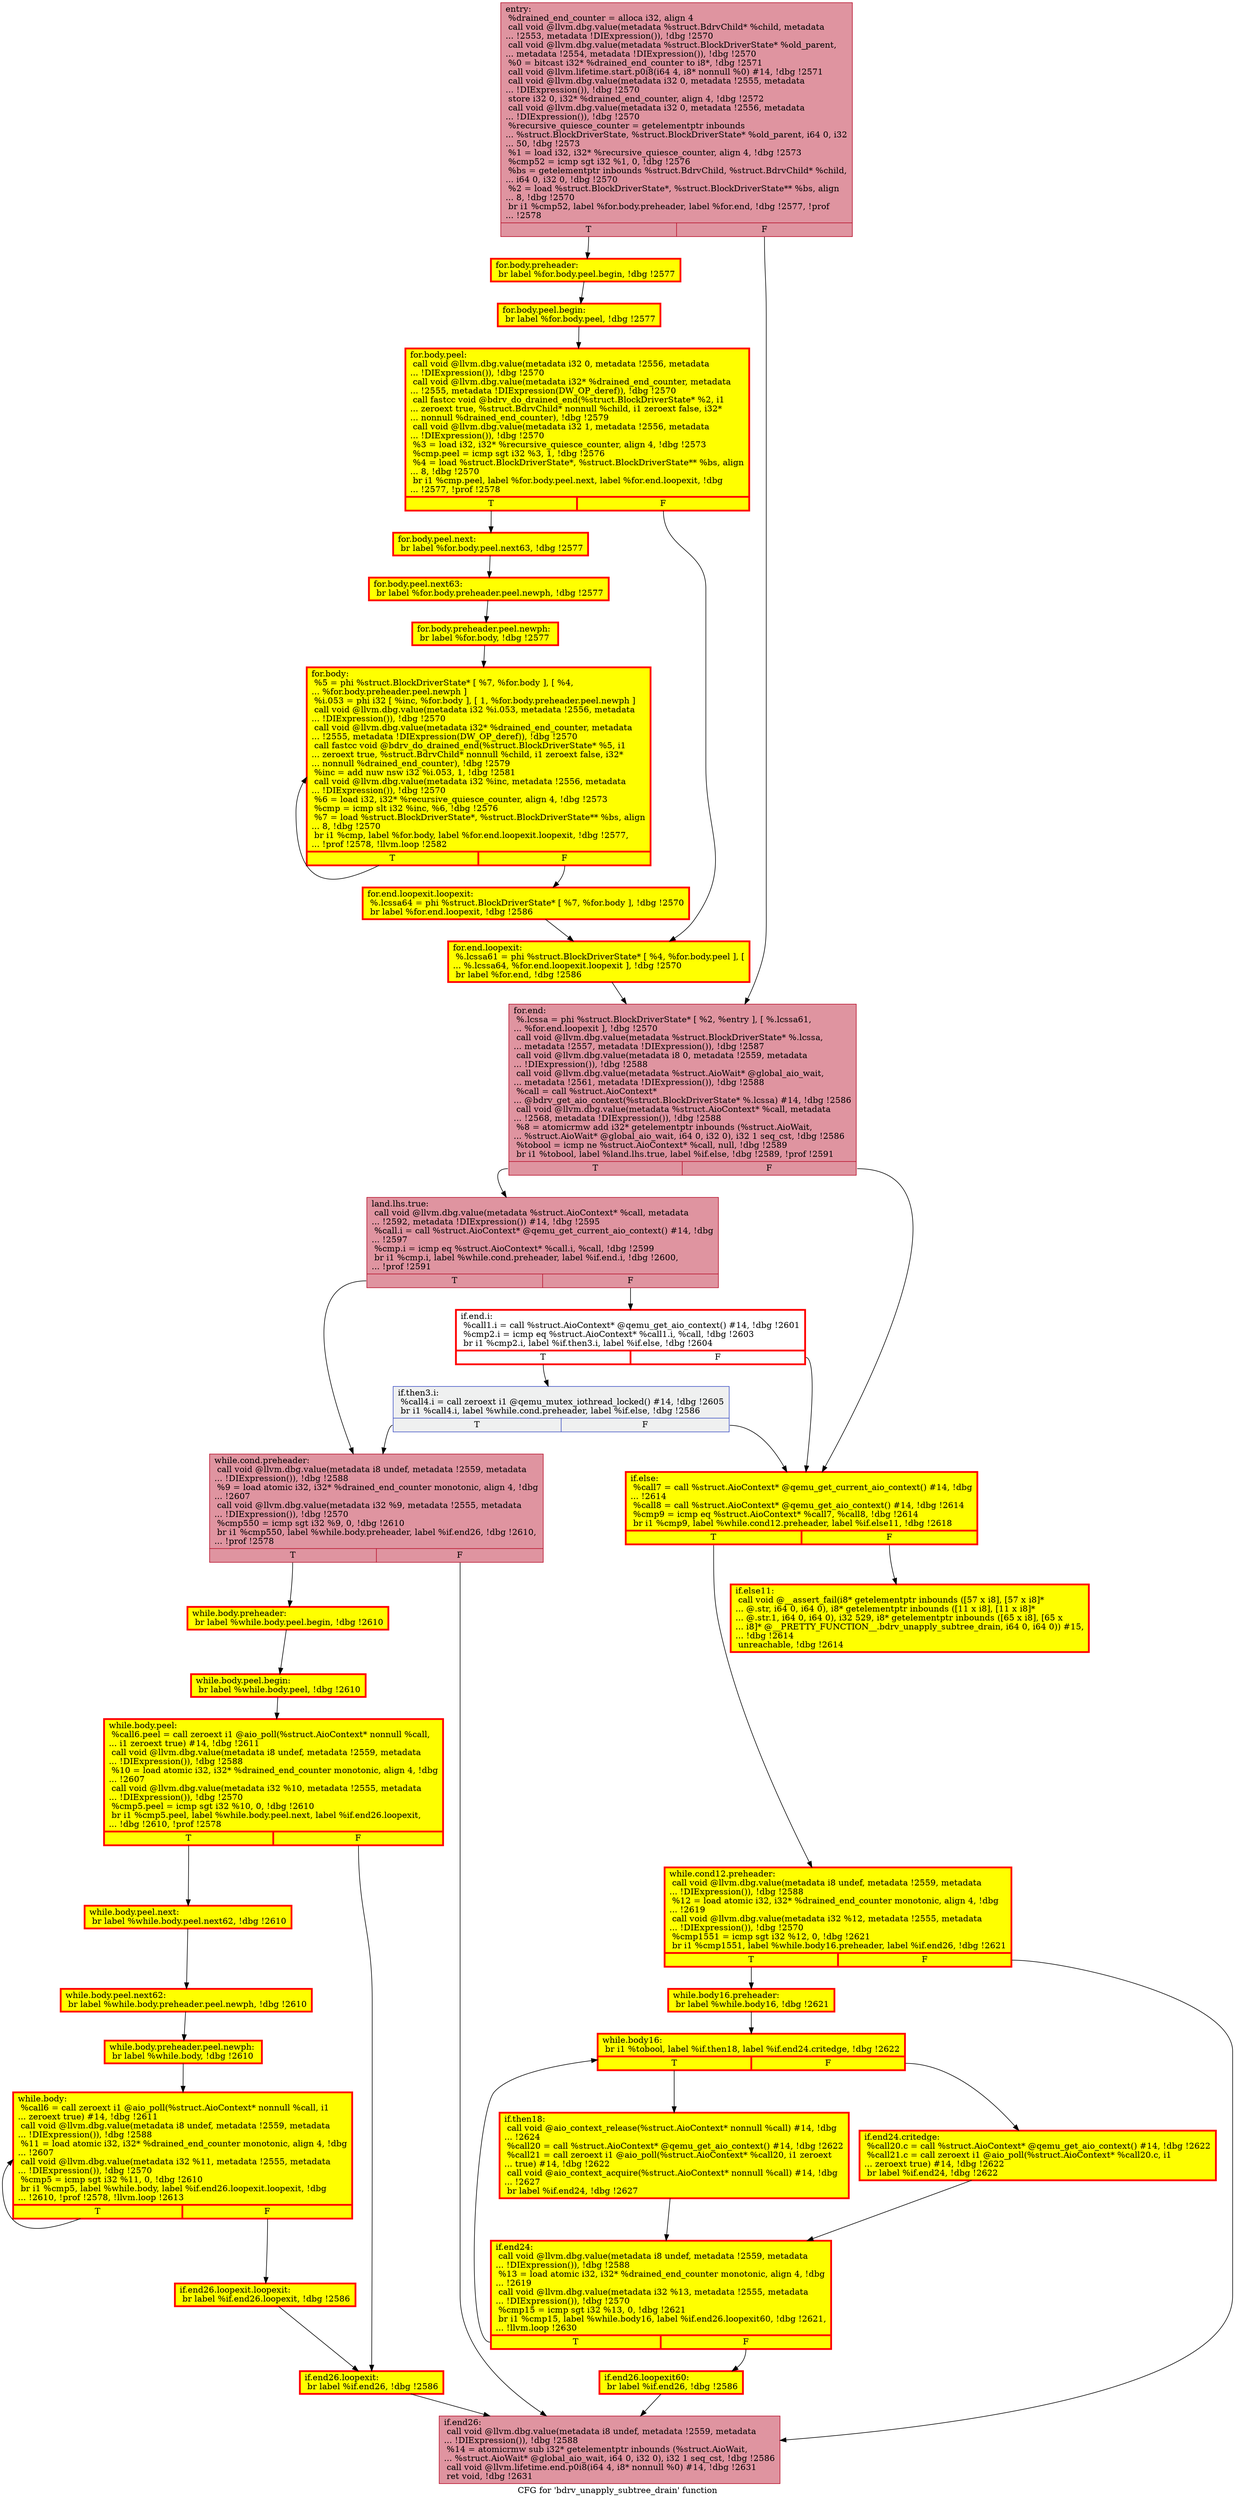 digraph "CFG for 'bdrv_unapply_subtree_drain' function" {
	label="CFG for 'bdrv_unapply_subtree_drain' function";

	Node0x55cda42f3ce0 [shape=record,color="#b70d28ff", style=filled, fillcolor="#b70d2870",label="{entry:\l  %drained_end_counter = alloca i32, align 4\l  call void @llvm.dbg.value(metadata %struct.BdrvChild* %child, metadata\l... !2553, metadata !DIExpression()), !dbg !2570\l  call void @llvm.dbg.value(metadata %struct.BlockDriverState* %old_parent,\l... metadata !2554, metadata !DIExpression()), !dbg !2570\l  %0 = bitcast i32* %drained_end_counter to i8*, !dbg !2571\l  call void @llvm.lifetime.start.p0i8(i64 4, i8* nonnull %0) #14, !dbg !2571\l  call void @llvm.dbg.value(metadata i32 0, metadata !2555, metadata\l... !DIExpression()), !dbg !2570\l  store i32 0, i32* %drained_end_counter, align 4, !dbg !2572\l  call void @llvm.dbg.value(metadata i32 0, metadata !2556, metadata\l... !DIExpression()), !dbg !2570\l  %recursive_quiesce_counter = getelementptr inbounds\l... %struct.BlockDriverState, %struct.BlockDriverState* %old_parent, i64 0, i32\l... 50, !dbg !2573\l  %1 = load i32, i32* %recursive_quiesce_counter, align 4, !dbg !2573\l  %cmp52 = icmp sgt i32 %1, 0, !dbg !2576\l  %bs = getelementptr inbounds %struct.BdrvChild, %struct.BdrvChild* %child,\l... i64 0, i32 0, !dbg !2570\l  %2 = load %struct.BlockDriverState*, %struct.BlockDriverState** %bs, align\l... 8, !dbg !2570\l  br i1 %cmp52, label %for.body.preheader, label %for.end, !dbg !2577, !prof\l... !2578\l|{<s0>T|<s1>F}}"];
	Node0x55cda42f3ce0:s0 -> Node0x55cda42f4070;
	Node0x55cda42f3ce0:s1 -> Node0x55cda42b2f70;
	Node0x55cda42f4070 [shape=record,penwidth=3.0, style="filled", color="red", fillcolor="yellow",label="{for.body.preheader:                               \l  br label %for.body.peel.begin, !dbg !2577\l}"];
	Node0x55cda42f4070 -> Node0x55cda42dcbd0;
	Node0x55cda42dcbd0 [shape=record,penwidth=3.0, style="filled", color="red", fillcolor="yellow",label="{for.body.peel.begin:                              \l  br label %for.body.peel, !dbg !2577\l}"];
	Node0x55cda42dcbd0 -> Node0x55cda42a0180;
	Node0x55cda42a0180 [shape=record,penwidth=3.0, style="filled", color="red", fillcolor="yellow",label="{for.body.peel:                                    \l  call void @llvm.dbg.value(metadata i32 0, metadata !2556, metadata\l... !DIExpression()), !dbg !2570\l  call void @llvm.dbg.value(metadata i32* %drained_end_counter, metadata\l... !2555, metadata !DIExpression(DW_OP_deref)), !dbg !2570\l  call fastcc void @bdrv_do_drained_end(%struct.BlockDriverState* %2, i1\l... zeroext true, %struct.BdrvChild* nonnull %child, i1 zeroext false, i32*\l... nonnull %drained_end_counter), !dbg !2579\l  call void @llvm.dbg.value(metadata i32 1, metadata !2556, metadata\l... !DIExpression()), !dbg !2570\l  %3 = load i32, i32* %recursive_quiesce_counter, align 4, !dbg !2573\l  %cmp.peel = icmp sgt i32 %3, 1, !dbg !2576\l  %4 = load %struct.BlockDriverState*, %struct.BlockDriverState** %bs, align\l... 8, !dbg !2570\l  br i1 %cmp.peel, label %for.body.peel.next, label %for.end.loopexit, !dbg\l... !2577, !prof !2578\l|{<s0>T|<s1>F}}"];
	Node0x55cda42a0180:s0 -> Node0x55cda42dccc0;
	Node0x55cda42a0180:s1 -> Node0x55cda4617fe0;
	Node0x55cda42dccc0 [shape=record,penwidth=3.0, style="filled", color="red", fillcolor="yellow",label="{for.body.peel.next:                               \l  br label %for.body.peel.next63, !dbg !2577\l}"];
	Node0x55cda42dccc0 -> Node0x55cda42a0250;
	Node0x55cda42a0250 [shape=record,penwidth=3.0, style="filled", color="red", fillcolor="yellow",label="{for.body.peel.next63:                             \l  br label %for.body.preheader.peel.newph, !dbg !2577\l}"];
	Node0x55cda42a0250 -> Node0x55cda42a00c0;
	Node0x55cda42a00c0 [shape=record,penwidth=3.0, style="filled", color="red", fillcolor="yellow",label="{for.body.preheader.peel.newph:                    \l  br label %for.body, !dbg !2577\l}"];
	Node0x55cda42a00c0 -> Node0x55cda42b3250;
	Node0x55cda42b3250 [shape=record,penwidth=3.0, style="filled", color="red", fillcolor="yellow",label="{for.body:                                         \l  %5 = phi %struct.BlockDriverState* [ %7, %for.body ], [ %4,\l... %for.body.preheader.peel.newph ]\l  %i.053 = phi i32 [ %inc, %for.body ], [ 1, %for.body.preheader.peel.newph ]\l  call void @llvm.dbg.value(metadata i32 %i.053, metadata !2556, metadata\l... !DIExpression()), !dbg !2570\l  call void @llvm.dbg.value(metadata i32* %drained_end_counter, metadata\l... !2555, metadata !DIExpression(DW_OP_deref)), !dbg !2570\l  call fastcc void @bdrv_do_drained_end(%struct.BlockDriverState* %5, i1\l... zeroext true, %struct.BdrvChild* nonnull %child, i1 zeroext false, i32*\l... nonnull %drained_end_counter), !dbg !2579\l  %inc = add nuw nsw i32 %i.053, 1, !dbg !2581\l  call void @llvm.dbg.value(metadata i32 %inc, metadata !2556, metadata\l... !DIExpression()), !dbg !2570\l  %6 = load i32, i32* %recursive_quiesce_counter, align 4, !dbg !2573\l  %cmp = icmp slt i32 %inc, %6, !dbg !2576\l  %7 = load %struct.BlockDriverState*, %struct.BlockDriverState** %bs, align\l... 8, !dbg !2570\l  br i1 %cmp, label %for.body, label %for.end.loopexit.loopexit, !dbg !2577,\l... !prof !2578, !llvm.loop !2582\l|{<s0>T|<s1>F}}"];
	Node0x55cda42b3250:s0 -> Node0x55cda42b3250;
	Node0x55cda42b3250:s1 -> Node0x55cda463c050;
	Node0x55cda463c050 [shape=record,penwidth=3.0, style="filled", color="red", fillcolor="yellow",label="{for.end.loopexit.loopexit:                        \l  %.lcssa64 = phi %struct.BlockDriverState* [ %7, %for.body ], !dbg !2570\l  br label %for.end.loopexit, !dbg !2586\l}"];
	Node0x55cda463c050 -> Node0x55cda4617fe0;
	Node0x55cda4617fe0 [shape=record,penwidth=3.0, style="filled", color="red", fillcolor="yellow",label="{for.end.loopexit:                                 \l  %.lcssa61 = phi %struct.BlockDriverState* [ %4, %for.body.peel ], [\l... %.lcssa64, %for.end.loopexit.loopexit ], !dbg !2570\l  br label %for.end, !dbg !2586\l}"];
	Node0x55cda4617fe0 -> Node0x55cda42b2f70;
	Node0x55cda42b2f70 [shape=record,color="#b70d28ff", style=filled, fillcolor="#b70d2870",label="{for.end:                                          \l  %.lcssa = phi %struct.BlockDriverState* [ %2, %entry ], [ %.lcssa61,\l... %for.end.loopexit ], !dbg !2570\l  call void @llvm.dbg.value(metadata %struct.BlockDriverState* %.lcssa,\l... metadata !2557, metadata !DIExpression()), !dbg !2587\l  call void @llvm.dbg.value(metadata i8 0, metadata !2559, metadata\l... !DIExpression()), !dbg !2588\l  call void @llvm.dbg.value(metadata %struct.AioWait* @global_aio_wait,\l... metadata !2561, metadata !DIExpression()), !dbg !2588\l  %call = call %struct.AioContext*\l... @bdrv_get_aio_context(%struct.BlockDriverState* %.lcssa) #14, !dbg !2586\l  call void @llvm.dbg.value(metadata %struct.AioContext* %call, metadata\l... !2568, metadata !DIExpression()), !dbg !2588\l  %8 = atomicrmw add i32* getelementptr inbounds (%struct.AioWait,\l... %struct.AioWait* @global_aio_wait, i64 0, i32 0), i32 1 seq_cst, !dbg !2586\l  %tobool = icmp ne %struct.AioContext* %call, null, !dbg !2589\l  br i1 %tobool, label %land.lhs.true, label %if.else, !dbg !2589, !prof !2591\l|{<s0>T|<s1>F}}"];
	Node0x55cda42b2f70:s0 -> Node0x55cda42fc2f0;
	Node0x55cda42b2f70:s1 -> Node0x55cda42fc280;
	Node0x55cda42fc2f0 [shape=record,color="#b70d28ff", style=filled, fillcolor="#b70d2870",label="{land.lhs.true:                                    \l  call void @llvm.dbg.value(metadata %struct.AioContext* %call, metadata\l... !2592, metadata !DIExpression()) #14, !dbg !2595\l  %call.i = call %struct.AioContext* @qemu_get_current_aio_context() #14, !dbg\l... !2597\l  %cmp.i = icmp eq %struct.AioContext* %call.i, %call, !dbg !2599\l  br i1 %cmp.i, label %while.cond.preheader, label %if.end.i, !dbg !2600,\l... !prof !2591\l|{<s0>T|<s1>F}}"];
	Node0x55cda42fc2f0:s0 -> Node0x55cda428b580;
	Node0x55cda42fc2f0:s1 -> Node0x55cda4539030;
	Node0x55cda4539030 [shape=record,penwidth=3.0, color="red",label="{if.end.i:                                         \l  %call1.i = call %struct.AioContext* @qemu_get_aio_context() #14, !dbg !2601\l  %cmp2.i = icmp eq %struct.AioContext* %call1.i, %call, !dbg !2603\l  br i1 %cmp2.i, label %if.then3.i, label %if.else, !dbg !2604\l|{<s0>T|<s1>F}}"];
	Node0x55cda4539030:s0 -> Node0x55cda44af120;
	Node0x55cda4539030:s1 -> Node0x55cda42fc280;
	Node0x55cda44af120 [shape=record,color="#3d50c3ff", style=filled, fillcolor="#dbdcde70",label="{if.then3.i:                                       \l  %call4.i = call zeroext i1 @qemu_mutex_iothread_locked() #14, !dbg !2605\l  br i1 %call4.i, label %while.cond.preheader, label %if.else, !dbg !2586\l|{<s0>T|<s1>F}}"];
	Node0x55cda44af120:s0 -> Node0x55cda428b580;
	Node0x55cda44af120:s1 -> Node0x55cda42fc280;
	Node0x55cda428b580 [shape=record,color="#b70d28ff", style=filled, fillcolor="#b70d2870",label="{while.cond.preheader:                             \l  call void @llvm.dbg.value(metadata i8 undef, metadata !2559, metadata\l... !DIExpression()), !dbg !2588\l  %9 = load atomic i32, i32* %drained_end_counter monotonic, align 4, !dbg\l... !2607\l  call void @llvm.dbg.value(metadata i32 %9, metadata !2555, metadata\l... !DIExpression()), !dbg !2570\l  %cmp550 = icmp sgt i32 %9, 0, !dbg !2610\l  br i1 %cmp550, label %while.body.preheader, label %if.end26, !dbg !2610,\l... !prof !2578\l|{<s0>T|<s1>F}}"];
	Node0x55cda428b580:s0 -> Node0x55cda46a53d0;
	Node0x55cda428b580:s1 -> Node0x55cda42fc210;
	Node0x55cda46a53d0 [shape=record,penwidth=3.0, style="filled", color="red", fillcolor="yellow",label="{while.body.preheader:                             \l  br label %while.body.peel.begin, !dbg !2610\l}"];
	Node0x55cda46a53d0 -> Node0x55cda448d1c0;
	Node0x55cda448d1c0 [shape=record,penwidth=3.0, style="filled", color="red", fillcolor="yellow",label="{while.body.peel.begin:                            \l  br label %while.body.peel, !dbg !2610\l}"];
	Node0x55cda448d1c0 -> Node0x55cda4727490;
	Node0x55cda4727490 [shape=record,penwidth=3.0, style="filled", color="red", fillcolor="yellow",label="{while.body.peel:                                  \l  %call6.peel = call zeroext i1 @aio_poll(%struct.AioContext* nonnull %call,\l... i1 zeroext true) #14, !dbg !2611\l  call void @llvm.dbg.value(metadata i8 undef, metadata !2559, metadata\l... !DIExpression()), !dbg !2588\l  %10 = load atomic i32, i32* %drained_end_counter monotonic, align 4, !dbg\l... !2607\l  call void @llvm.dbg.value(metadata i32 %10, metadata !2555, metadata\l... !DIExpression()), !dbg !2570\l  %cmp5.peel = icmp sgt i32 %10, 0, !dbg !2610\l  br i1 %cmp5.peel, label %while.body.peel.next, label %if.end26.loopexit,\l... !dbg !2610, !prof !2578\l|{<s0>T|<s1>F}}"];
	Node0x55cda4727490:s0 -> Node0x55cda4607310;
	Node0x55cda4727490:s1 -> Node0x55cda44ba5d0;
	Node0x55cda4607310 [shape=record,penwidth=3.0, style="filled", color="red", fillcolor="yellow",label="{while.body.peel.next:                             \l  br label %while.body.peel.next62, !dbg !2610\l}"];
	Node0x55cda4607310 -> Node0x55cda4666670;
	Node0x55cda4666670 [shape=record,penwidth=3.0, style="filled", color="red", fillcolor="yellow",label="{while.body.peel.next62:                           \l  br label %while.body.preheader.peel.newph, !dbg !2610\l}"];
	Node0x55cda4666670 -> Node0x55cda46cefc0;
	Node0x55cda46cefc0 [shape=record,penwidth=3.0, style="filled", color="red", fillcolor="yellow",label="{while.body.preheader.peel.newph:                  \l  br label %while.body, !dbg !2610\l}"];
	Node0x55cda46cefc0 -> Node0x55cda42fcf10;
	Node0x55cda42fcf10 [shape=record,penwidth=3.0, style="filled", color="red", fillcolor="yellow",label="{while.body:                                       \l  %call6 = call zeroext i1 @aio_poll(%struct.AioContext* nonnull %call, i1\l... zeroext true) #14, !dbg !2611\l  call void @llvm.dbg.value(metadata i8 undef, metadata !2559, metadata\l... !DIExpression()), !dbg !2588\l  %11 = load atomic i32, i32* %drained_end_counter monotonic, align 4, !dbg\l... !2607\l  call void @llvm.dbg.value(metadata i32 %11, metadata !2555, metadata\l... !DIExpression()), !dbg !2570\l  %cmp5 = icmp sgt i32 %11, 0, !dbg !2610\l  br i1 %cmp5, label %while.body, label %if.end26.loopexit.loopexit, !dbg\l... !2610, !prof !2578, !llvm.loop !2613\l|{<s0>T|<s1>F}}"];
	Node0x55cda42fcf10:s0 -> Node0x55cda42fcf10;
	Node0x55cda42fcf10:s1 -> Node0x55cda42dcdc0;
	Node0x55cda42fc280 [shape=record,penwidth=3.0, style="filled", color="red", fillcolor="yellow",label="{if.else:                                          \l  %call7 = call %struct.AioContext* @qemu_get_current_aio_context() #14, !dbg\l... !2614\l  %call8 = call %struct.AioContext* @qemu_get_aio_context() #14, !dbg !2614\l  %cmp9 = icmp eq %struct.AioContext* %call7, %call8, !dbg !2614\l  br i1 %cmp9, label %while.cond12.preheader, label %if.else11, !dbg !2618\l|{<s0>T|<s1>F}}"];
	Node0x55cda42fc280:s0 -> Node0x55cda42f2d80;
	Node0x55cda42fc280:s1 -> Node0x55cda42fd5b0;
	Node0x55cda42f2d80 [shape=record,penwidth=3.0, style="filled", color="red", fillcolor="yellow",label="{while.cond12.preheader:                           \l  call void @llvm.dbg.value(metadata i8 undef, metadata !2559, metadata\l... !DIExpression()), !dbg !2588\l  %12 = load atomic i32, i32* %drained_end_counter monotonic, align 4, !dbg\l... !2619\l  call void @llvm.dbg.value(metadata i32 %12, metadata !2555, metadata\l... !DIExpression()), !dbg !2570\l  %cmp1551 = icmp sgt i32 %12, 0, !dbg !2621\l  br i1 %cmp1551, label %while.body16.preheader, label %if.end26, !dbg !2621\l|{<s0>T|<s1>F}}"];
	Node0x55cda42f2d80:s0 -> Node0x55cda448d080;
	Node0x55cda42f2d80:s1 -> Node0x55cda42fc210;
	Node0x55cda448d080 [shape=record,penwidth=3.0, style="filled", color="red", fillcolor="yellow",label="{while.body16.preheader:                           \l  br label %while.body16, !dbg !2621\l}"];
	Node0x55cda448d080 -> Node0x55cda42fbcb0;
	Node0x55cda42fd5b0 [shape=record,penwidth=3.0, style="filled", color="red", fillcolor="yellow",label="{if.else11:                                        \l  call void @__assert_fail(i8* getelementptr inbounds ([57 x i8], [57 x i8]*\l... @.str, i64 0, i64 0), i8* getelementptr inbounds ([11 x i8], [11 x i8]*\l... @.str.1, i64 0, i64 0), i32 529, i8* getelementptr inbounds ([65 x i8], [65 x\l... i8]* @__PRETTY_FUNCTION__.bdrv_unapply_subtree_drain, i64 0, i64 0)) #15,\l... !dbg !2614\l  unreachable, !dbg !2614\l}"];
	Node0x55cda42fbcb0 [shape=record,penwidth=3.0, style="filled", color="red", fillcolor="yellow",label="{while.body16:                                     \l  br i1 %tobool, label %if.then18, label %if.end24.critedge, !dbg !2622\l|{<s0>T|<s1>F}}"];
	Node0x55cda42fbcb0:s0 -> Node0x55cda42fbe90;
	Node0x55cda42fbcb0:s1 -> Node0x55cda428cac0;
	Node0x55cda42fbe90 [shape=record,penwidth=3.0, style="filled", color="red", fillcolor="yellow",label="{if.then18:                                        \l  call void @aio_context_release(%struct.AioContext* nonnull %call) #14, !dbg\l... !2624\l  %call20 = call %struct.AioContext* @qemu_get_aio_context() #14, !dbg !2622\l  %call21 = call zeroext i1 @aio_poll(%struct.AioContext* %call20, i1 zeroext\l... true) #14, !dbg !2622\l  call void @aio_context_acquire(%struct.AioContext* nonnull %call) #14, !dbg\l... !2627\l  br label %if.end24, !dbg !2627\l}"];
	Node0x55cda42fbe90 -> Node0x55cda42ff0a0;
	Node0x55cda428cac0 [shape=record,penwidth=3.0, style="filled", color="red", fillcolor="yellow",label="{if.end24.critedge:                                \l  %call20.c = call %struct.AioContext* @qemu_get_aio_context() #14, !dbg !2622\l  %call21.c = call zeroext i1 @aio_poll(%struct.AioContext* %call20.c, i1\l... zeroext true) #14, !dbg !2622\l  br label %if.end24, !dbg !2622\l}"];
	Node0x55cda428cac0 -> Node0x55cda42ff0a0;
	Node0x55cda42ff0a0 [shape=record,penwidth=3.0, style="filled", color="red", fillcolor="yellow",label="{if.end24:                                         \l  call void @llvm.dbg.value(metadata i8 undef, metadata !2559, metadata\l... !DIExpression()), !dbg !2588\l  %13 = load atomic i32, i32* %drained_end_counter monotonic, align 4, !dbg\l... !2619\l  call void @llvm.dbg.value(metadata i32 %13, metadata !2555, metadata\l... !DIExpression()), !dbg !2570\l  %cmp15 = icmp sgt i32 %13, 0, !dbg !2621\l  br i1 %cmp15, label %while.body16, label %if.end26.loopexit60, !dbg !2621,\l... !llvm.loop !2630\l|{<s0>T|<s1>F}}"];
	Node0x55cda42ff0a0:s0 -> Node0x55cda42fbcb0;
	Node0x55cda42ff0a0:s1 -> Node0x55cda42f4020;
	Node0x55cda42dcdc0 [shape=record,penwidth=3.0, style="filled", color="red", fillcolor="yellow",label="{if.end26.loopexit.loopexit:                       \l  br label %if.end26.loopexit, !dbg !2586\l}"];
	Node0x55cda42dcdc0 -> Node0x55cda44ba5d0;
	Node0x55cda44ba5d0 [shape=record,penwidth=3.0, style="filled", color="red", fillcolor="yellow",label="{if.end26.loopexit:                                \l  br label %if.end26, !dbg !2586\l}"];
	Node0x55cda44ba5d0 -> Node0x55cda42fc210;
	Node0x55cda42f4020 [shape=record,penwidth=3.0, style="filled", color="red", fillcolor="yellow",label="{if.end26.loopexit60:                              \l  br label %if.end26, !dbg !2586\l}"];
	Node0x55cda42f4020 -> Node0x55cda42fc210;
	Node0x55cda42fc210 [shape=record,color="#b70d28ff", style=filled, fillcolor="#b70d2870",label="{if.end26:                                         \l  call void @llvm.dbg.value(metadata i8 undef, metadata !2559, metadata\l... !DIExpression()), !dbg !2588\l  %14 = atomicrmw sub i32* getelementptr inbounds (%struct.AioWait,\l... %struct.AioWait* @global_aio_wait, i64 0, i32 0), i32 1 seq_cst, !dbg !2586\l  call void @llvm.lifetime.end.p0i8(i64 4, i8* nonnull %0) #14, !dbg !2631\l  ret void, !dbg !2631\l}"];
}
